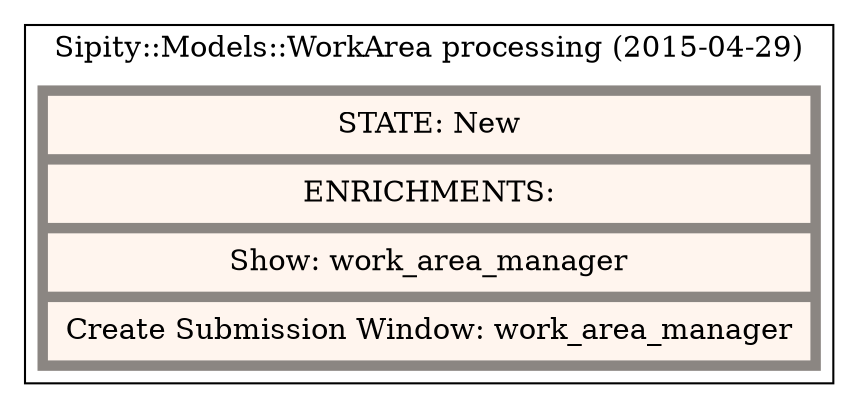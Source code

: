 digraph "G" {
  compound=true;
  node[color="grey15" margin="0.15, 0.125"];
  subgraph cluster_0 {
    label="Sipity::Models::WorkArea processing (2015-04-29)"
    node[style=filled fillcolor=white color="seashell4"]
    subgraph 0 {
      label="States";
      node[shape="record" fillcolor="seashell1" penwidth=5]
      state_new [label="{ STATE: New | ENRICHMENTS: | Show: work_area_manager | Create Submission Window: work_area_manager }"]
    }
    subgraph 1 {
      label="Actions"
      node[shape="record" shape=record penwidth=1]
    }
  }
}
